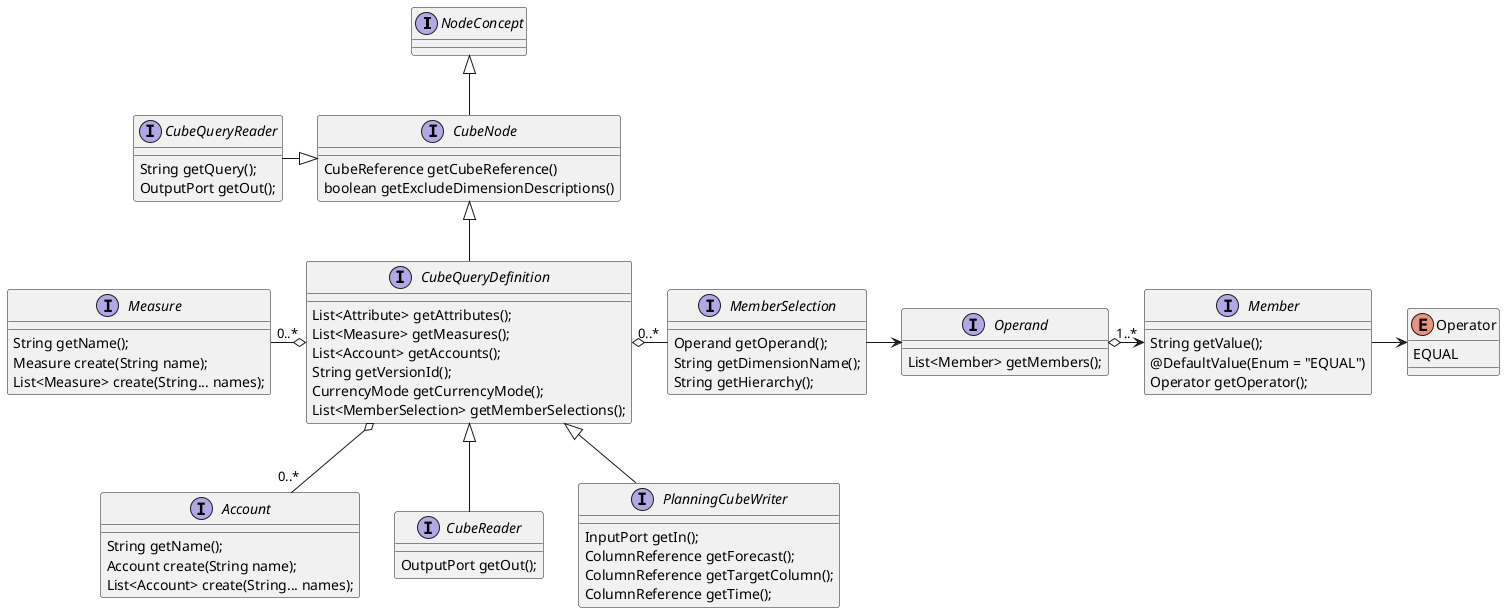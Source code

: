 @startuml

interface NodeConcept

interface CubeNode extends NodeConcept {
    CubeReference getCubeReference()
    boolean getExcludeDimensionDescriptions()
}

interface Account {
    String getName();
    Account create(String name);
    List<Account> create(String... names);
}

interface Measure {
    String getName();
    Measure create(String name);
    List<Measure> create(String... names);
}

interface CubeQueryDefinition extends CubeNode {
    List<Attribute> getAttributes();
    List<Measure> getMeasures();
    List<Account> getAccounts();
    String getVersionId();
    CurrencyMode getCurrencyMode();
    List<MemberSelection> getMemberSelections();
}


interface CubeReader extends CubeQueryDefinition {
    OutputPort getOut();
}

interface PlanningCubeWriter extends CubeQueryDefinition {

    InputPort getIn();
    ColumnReference getForecast();
    ColumnReference getTargetColumn();
    ColumnReference getTime();
}

interface CubeQueryReader{
    String getQuery();
   OutputPort getOut();
}

enum Operator {
	EQUAL
}

interface Member {
	String getValue();
    @DefaultValue(Enum = "EQUAL")
	Operator getOperator();
}

interface Operand {
	
	List<Member> getMembers();
}

interface MemberSelection {

	Operand getOperand();
	
	String getDimensionName();
	String getHierarchy();
}

MemberSelection -> Operand
Member -> Operator
Operand o-> "1..*" Member
CubeQueryDefinition o-left- "0..*" Measure
CubeQueryDefinition o-down- "0..*" Account
CubeQueryDefinition o-right- "0..*" MemberSelection

CubeQueryReader -|> CubeNode
@enduml
